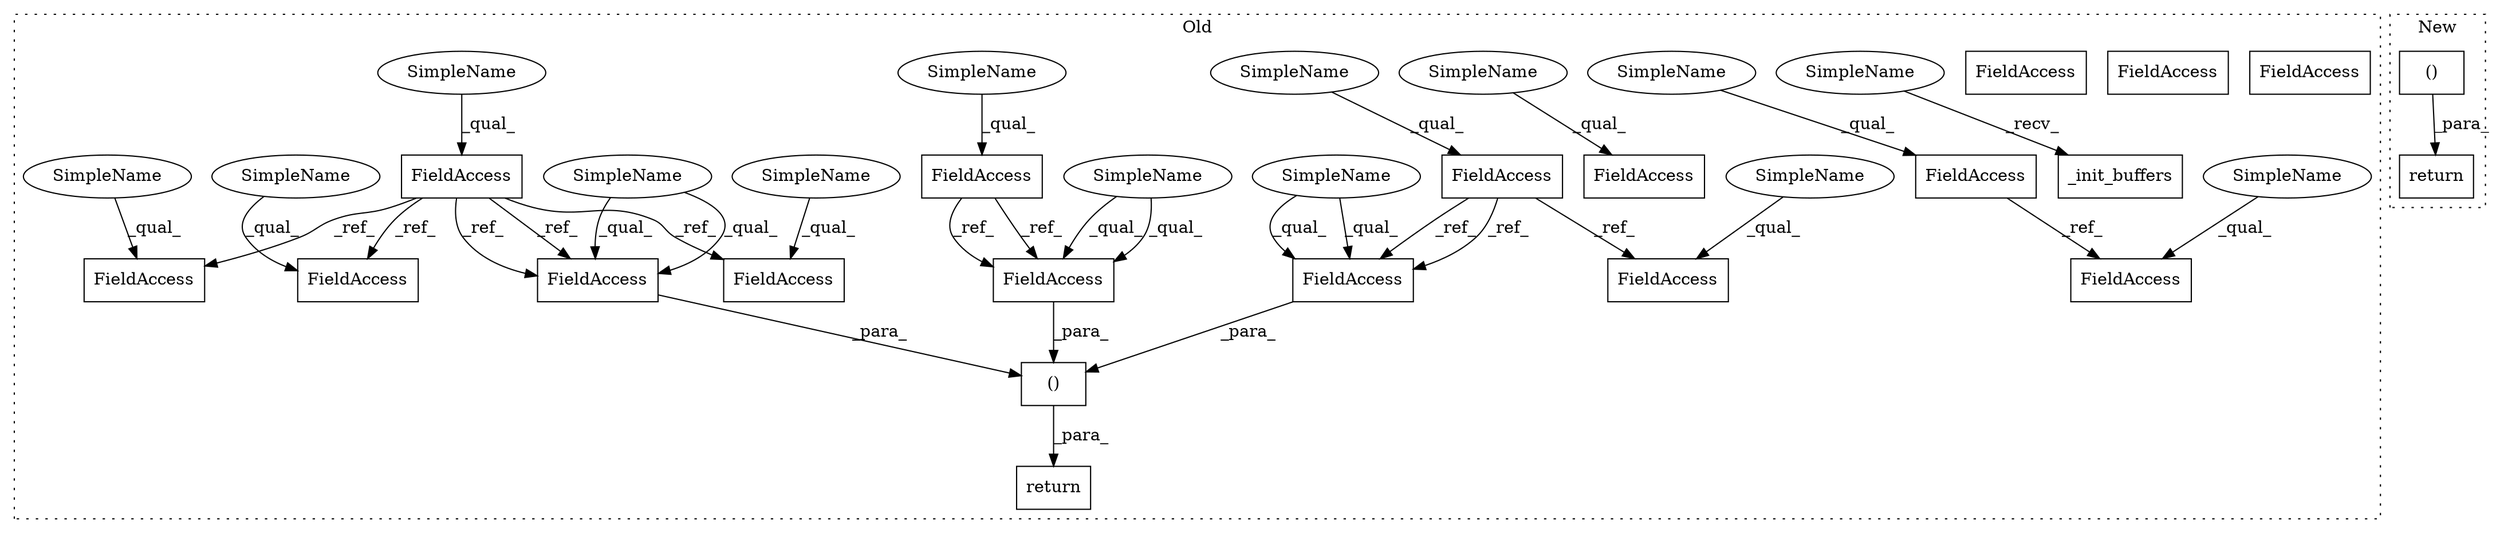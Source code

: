 digraph G {
subgraph cluster0 {
1 [label="_init_buffers" a="32" s="7458,7478" l="14,1" shape="box"];
4 [label="FieldAccess" a="22" s="8545" l="15" shape="box"];
5 [label="()" a="106" s="9156" l="71" shape="box"];
6 [label="FieldAccess" a="22" s="9184" l="16" shape="box"];
7 [label="FieldAccess" a="22" s="8278" l="16" shape="box"];
8 [label="FieldAccess" a="22" s="8814" l="14" shape="box"];
9 [label="FieldAccess" a="22" s="9156" l="15" shape="box"];
10 [label="FieldAccess" a="22" s="9213" l="14" shape="box"];
11 [label="return" a="41" s="9144" l="12" shape="box"];
12 [label="FieldAccess" a="22" s="8471" l="15" shape="box"];
13 [label="FieldAccess" a="22" s="8231" l="16" shape="box"];
14 [label="FieldAccess" a="22" s="8829" l="16" shape="box"];
15 [label="FieldAccess" a="22" s="8508" l="16" shape="box"];
16 [label="FieldAccess" a="22" s="8737" l="16" shape="box"];
17 [label="FieldAccess" a="22" s="8995" l="15" shape="box"];
18 [label="FieldAccess" a="22" s="8561" l="15" shape="box"];
19 [label="SimpleName" a="42" s="8545" l="4" shape="ellipse"];
20 [label="SimpleName" a="42" s="7453" l="4" shape="ellipse"];
21 [label="SimpleName" a="42" s="8508" l="4" shape="ellipse"];
22 [label="SimpleName" a="42" s="9213" l="4" shape="ellipse"];
23 [label="SimpleName" a="42" s="8231" l="4" shape="ellipse"];
24 [label="SimpleName" a="42" s="8471" l="4" shape="ellipse"];
25 [label="SimpleName" a="42" s="8737" l="4" shape="ellipse"];
26 [label="SimpleName" a="42" s="8561" l="4" shape="ellipse"];
27 [label="SimpleName" a="42" s="8995" l="4" shape="ellipse"];
28 [label="SimpleName" a="42" s="9184" l="4" shape="ellipse"];
29 [label="SimpleName" a="42" s="8278" l="4" shape="ellipse"];
30 [label="SimpleName" a="42" s="8814" l="4" shape="ellipse"];
31 [label="SimpleName" a="42" s="9156" l="4" shape="ellipse"];
32 [label="SimpleName" a="42" s="8829" l="4" shape="ellipse"];
33 [label="FieldAccess" a="22" s="9156" l="15" shape="box"];
34 [label="FieldAccess" a="22" s="9184" l="16" shape="box"];
35 [label="FieldAccess" a="22" s="9213" l="14" shape="box"];
label = "Old";
style="dotted";
}
subgraph cluster1 {
2 [label="return" a="41" s="8294" l="12" shape="box"];
3 [label="()" a="106" s="8306" l="56" shape="box"];
label = "New";
style="dotted";
}
3 -> 2 [label="_para_"];
4 -> 33 [label="_ref_"];
4 -> 33 [label="_ref_"];
4 -> 17 [label="_ref_"];
5 -> 11 [label="_para_"];
7 -> 15 [label="_ref_"];
7 -> 34 [label="_ref_"];
7 -> 34 [label="_ref_"];
7 -> 14 [label="_ref_"];
7 -> 16 [label="_ref_"];
8 -> 35 [label="_ref_"];
8 -> 35 [label="_ref_"];
12 -> 18 [label="_ref_"];
19 -> 4 [label="_qual_"];
20 -> 1 [label="_recv_"];
21 -> 15 [label="_qual_"];
22 -> 35 [label="_qual_"];
22 -> 35 [label="_qual_"];
23 -> 13 [label="_qual_"];
24 -> 12 [label="_qual_"];
25 -> 16 [label="_qual_"];
26 -> 18 [label="_qual_"];
27 -> 17 [label="_qual_"];
28 -> 34 [label="_qual_"];
28 -> 34 [label="_qual_"];
29 -> 7 [label="_qual_"];
30 -> 8 [label="_qual_"];
31 -> 33 [label="_qual_"];
31 -> 33 [label="_qual_"];
32 -> 14 [label="_qual_"];
33 -> 5 [label="_para_"];
34 -> 5 [label="_para_"];
35 -> 5 [label="_para_"];
}